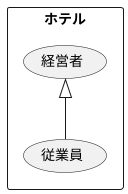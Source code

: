 @startuml ユースケース図
' left to right direction
rectangle ホテル{
usecase 従業員
usecase 経営者
}
経営者<|-- 従業員
@enduml